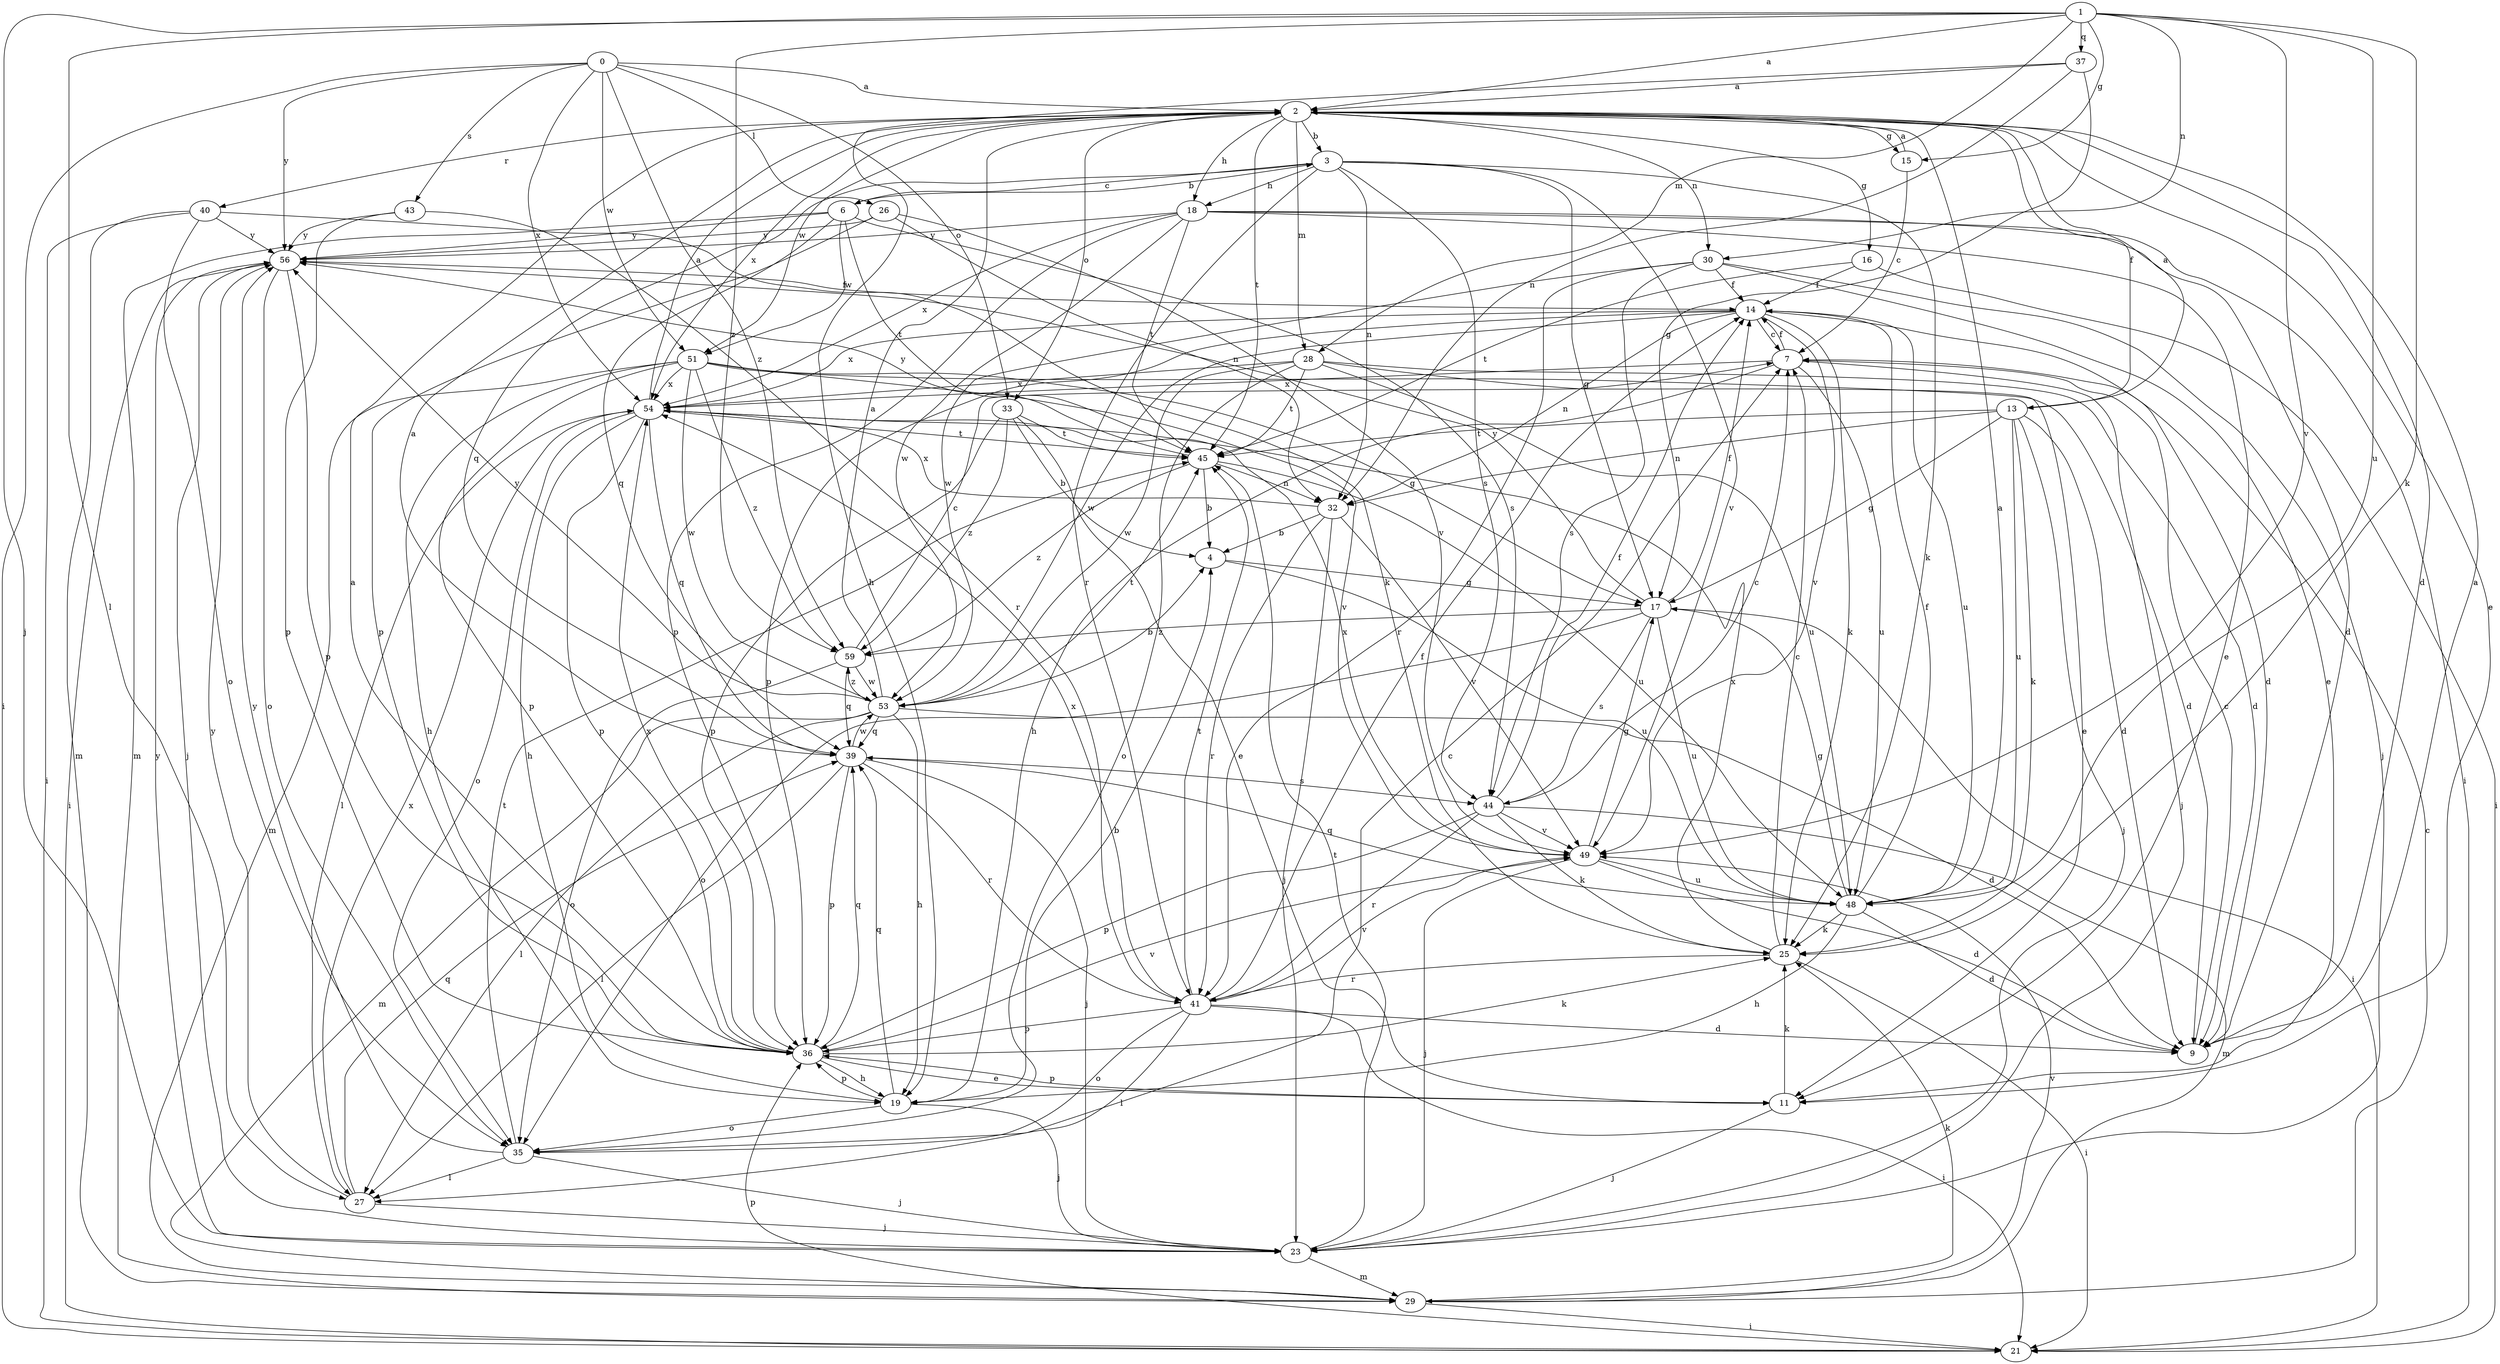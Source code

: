 strict digraph  {
0;
1;
2;
3;
4;
6;
7;
9;
11;
13;
14;
15;
16;
17;
18;
19;
21;
23;
25;
26;
27;
28;
29;
30;
32;
33;
35;
36;
37;
39;
40;
41;
43;
44;
45;
48;
49;
51;
53;
54;
56;
59;
0 -> 2  [label=a];
0 -> 21  [label=i];
0 -> 26  [label=l];
0 -> 33  [label=o];
0 -> 43  [label=s];
0 -> 51  [label=w];
0 -> 54  [label=x];
0 -> 56  [label=y];
0 -> 59  [label=z];
1 -> 2  [label=a];
1 -> 15  [label=g];
1 -> 23  [label=j];
1 -> 25  [label=k];
1 -> 27  [label=l];
1 -> 28  [label=m];
1 -> 30  [label=n];
1 -> 37  [label=q];
1 -> 48  [label=u];
1 -> 49  [label=v];
1 -> 59  [label=z];
2 -> 3  [label=b];
2 -> 9  [label=d];
2 -> 11  [label=e];
2 -> 13  [label=f];
2 -> 15  [label=g];
2 -> 16  [label=g];
2 -> 18  [label=h];
2 -> 28  [label=m];
2 -> 30  [label=n];
2 -> 33  [label=o];
2 -> 40  [label=r];
2 -> 45  [label=t];
2 -> 51  [label=w];
2 -> 54  [label=x];
3 -> 6  [label=c];
3 -> 17  [label=g];
3 -> 18  [label=h];
3 -> 25  [label=k];
3 -> 32  [label=n];
3 -> 39  [label=q];
3 -> 41  [label=r];
3 -> 44  [label=s];
3 -> 49  [label=v];
4 -> 17  [label=g];
4 -> 48  [label=u];
6 -> 3  [label=b];
6 -> 29  [label=m];
6 -> 39  [label=q];
6 -> 44  [label=s];
6 -> 45  [label=t];
6 -> 51  [label=w];
6 -> 56  [label=y];
7 -> 14  [label=f];
7 -> 19  [label=h];
7 -> 23  [label=j];
7 -> 48  [label=u];
7 -> 54  [label=x];
9 -> 2  [label=a];
9 -> 7  [label=c];
11 -> 23  [label=j];
11 -> 25  [label=k];
11 -> 36  [label=p];
13 -> 2  [label=a];
13 -> 9  [label=d];
13 -> 17  [label=g];
13 -> 23  [label=j];
13 -> 25  [label=k];
13 -> 32  [label=n];
13 -> 45  [label=t];
13 -> 48  [label=u];
14 -> 7  [label=c];
14 -> 9  [label=d];
14 -> 25  [label=k];
14 -> 32  [label=n];
14 -> 36  [label=p];
14 -> 48  [label=u];
14 -> 49  [label=v];
14 -> 53  [label=w];
14 -> 54  [label=x];
15 -> 2  [label=a];
15 -> 7  [label=c];
16 -> 14  [label=f];
16 -> 21  [label=i];
16 -> 45  [label=t];
17 -> 14  [label=f];
17 -> 21  [label=i];
17 -> 35  [label=o];
17 -> 44  [label=s];
17 -> 48  [label=u];
17 -> 56  [label=y];
17 -> 59  [label=z];
18 -> 9  [label=d];
18 -> 11  [label=e];
18 -> 21  [label=i];
18 -> 36  [label=p];
18 -> 45  [label=t];
18 -> 53  [label=w];
18 -> 54  [label=x];
18 -> 56  [label=y];
19 -> 4  [label=b];
19 -> 23  [label=j];
19 -> 35  [label=o];
19 -> 36  [label=p];
19 -> 39  [label=q];
21 -> 36  [label=p];
23 -> 29  [label=m];
23 -> 45  [label=t];
23 -> 56  [label=y];
25 -> 7  [label=c];
25 -> 21  [label=i];
25 -> 41  [label=r];
25 -> 54  [label=x];
26 -> 32  [label=n];
26 -> 36  [label=p];
26 -> 49  [label=v];
26 -> 56  [label=y];
27 -> 23  [label=j];
27 -> 39  [label=q];
27 -> 54  [label=x];
27 -> 56  [label=y];
28 -> 9  [label=d];
28 -> 11  [label=e];
28 -> 35  [label=o];
28 -> 45  [label=t];
28 -> 48  [label=u];
28 -> 53  [label=w];
28 -> 54  [label=x];
29 -> 7  [label=c];
29 -> 21  [label=i];
29 -> 25  [label=k];
29 -> 49  [label=v];
30 -> 11  [label=e];
30 -> 14  [label=f];
30 -> 23  [label=j];
30 -> 41  [label=r];
30 -> 44  [label=s];
30 -> 53  [label=w];
32 -> 4  [label=b];
32 -> 23  [label=j];
32 -> 41  [label=r];
32 -> 49  [label=v];
32 -> 54  [label=x];
33 -> 4  [label=b];
33 -> 11  [label=e];
33 -> 36  [label=p];
33 -> 45  [label=t];
33 -> 59  [label=z];
35 -> 7  [label=c];
35 -> 23  [label=j];
35 -> 27  [label=l];
35 -> 45  [label=t];
35 -> 56  [label=y];
36 -> 2  [label=a];
36 -> 11  [label=e];
36 -> 19  [label=h];
36 -> 25  [label=k];
36 -> 39  [label=q];
36 -> 49  [label=v];
36 -> 54  [label=x];
37 -> 2  [label=a];
37 -> 17  [label=g];
37 -> 19  [label=h];
37 -> 32  [label=n];
39 -> 2  [label=a];
39 -> 23  [label=j];
39 -> 27  [label=l];
39 -> 36  [label=p];
39 -> 41  [label=r];
39 -> 44  [label=s];
39 -> 53  [label=w];
40 -> 21  [label=i];
40 -> 25  [label=k];
40 -> 29  [label=m];
40 -> 35  [label=o];
40 -> 56  [label=y];
41 -> 9  [label=d];
41 -> 14  [label=f];
41 -> 21  [label=i];
41 -> 27  [label=l];
41 -> 35  [label=o];
41 -> 36  [label=p];
41 -> 45  [label=t];
41 -> 49  [label=v];
41 -> 54  [label=x];
43 -> 36  [label=p];
43 -> 41  [label=r];
43 -> 56  [label=y];
44 -> 7  [label=c];
44 -> 14  [label=f];
44 -> 25  [label=k];
44 -> 29  [label=m];
44 -> 36  [label=p];
44 -> 41  [label=r];
44 -> 49  [label=v];
45 -> 4  [label=b];
45 -> 32  [label=n];
45 -> 48  [label=u];
45 -> 56  [label=y];
45 -> 59  [label=z];
48 -> 2  [label=a];
48 -> 9  [label=d];
48 -> 14  [label=f];
48 -> 17  [label=g];
48 -> 19  [label=h];
48 -> 25  [label=k];
48 -> 39  [label=q];
49 -> 9  [label=d];
49 -> 17  [label=g];
49 -> 23  [label=j];
49 -> 48  [label=u];
49 -> 54  [label=x];
51 -> 9  [label=d];
51 -> 17  [label=g];
51 -> 19  [label=h];
51 -> 29  [label=m];
51 -> 36  [label=p];
51 -> 49  [label=v];
51 -> 53  [label=w];
51 -> 54  [label=x];
51 -> 59  [label=z];
53 -> 2  [label=a];
53 -> 4  [label=b];
53 -> 9  [label=d];
53 -> 19  [label=h];
53 -> 27  [label=l];
53 -> 29  [label=m];
53 -> 39  [label=q];
53 -> 45  [label=t];
53 -> 56  [label=y];
53 -> 59  [label=z];
54 -> 2  [label=a];
54 -> 19  [label=h];
54 -> 27  [label=l];
54 -> 35  [label=o];
54 -> 36  [label=p];
54 -> 39  [label=q];
54 -> 45  [label=t];
56 -> 14  [label=f];
56 -> 21  [label=i];
56 -> 23  [label=j];
56 -> 35  [label=o];
56 -> 36  [label=p];
59 -> 7  [label=c];
59 -> 35  [label=o];
59 -> 39  [label=q];
59 -> 53  [label=w];
}
